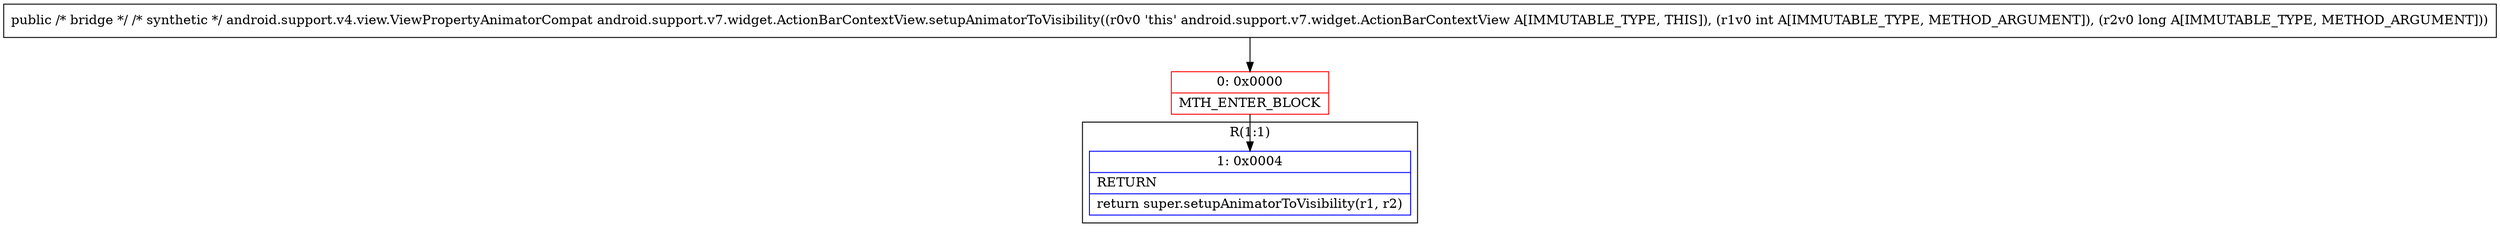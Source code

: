 digraph "CFG forandroid.support.v7.widget.ActionBarContextView.setupAnimatorToVisibility(IJ)Landroid\/support\/v4\/view\/ViewPropertyAnimatorCompat;" {
subgraph cluster_Region_834648340 {
label = "R(1:1)";
node [shape=record,color=blue];
Node_1 [shape=record,label="{1\:\ 0x0004|RETURN\l|return super.setupAnimatorToVisibility(r1, r2)\l}"];
}
Node_0 [shape=record,color=red,label="{0\:\ 0x0000|MTH_ENTER_BLOCK\l}"];
MethodNode[shape=record,label="{public \/* bridge *\/ \/* synthetic *\/ android.support.v4.view.ViewPropertyAnimatorCompat android.support.v7.widget.ActionBarContextView.setupAnimatorToVisibility((r0v0 'this' android.support.v7.widget.ActionBarContextView A[IMMUTABLE_TYPE, THIS]), (r1v0 int A[IMMUTABLE_TYPE, METHOD_ARGUMENT]), (r2v0 long A[IMMUTABLE_TYPE, METHOD_ARGUMENT])) }"];
MethodNode -> Node_0;
Node_0 -> Node_1;
}

